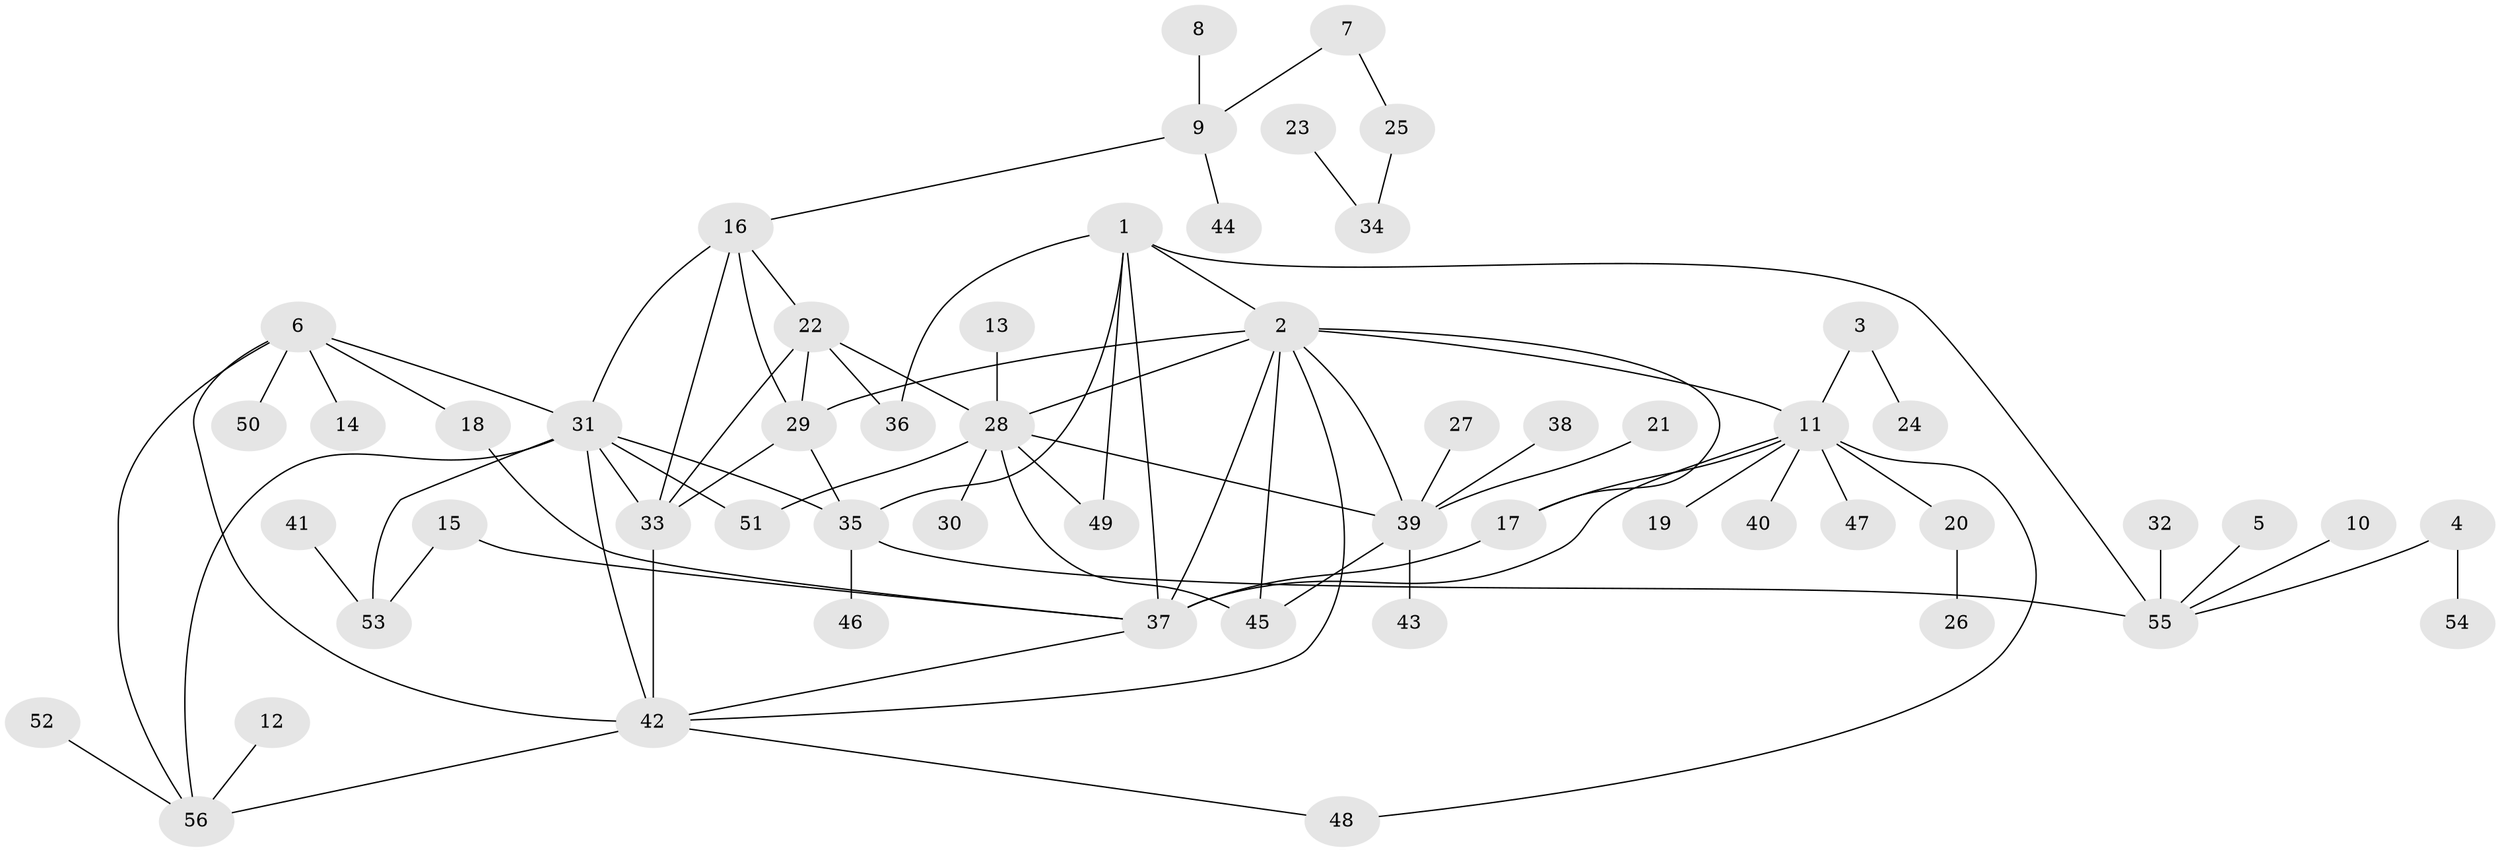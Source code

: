 // original degree distribution, {5: 0.03260869565217391, 6: 0.06521739130434782, 7: 0.03260869565217391, 10: 0.010869565217391304, 8: 0.03260869565217391, 4: 0.043478260869565216, 9: 0.021739130434782608, 2: 0.2391304347826087, 1: 0.4782608695652174, 3: 0.043478260869565216}
// Generated by graph-tools (version 1.1) at 2025/37/03/04/25 23:37:37]
// undirected, 56 vertices, 82 edges
graph export_dot {
  node [color=gray90,style=filled];
  1;
  2;
  3;
  4;
  5;
  6;
  7;
  8;
  9;
  10;
  11;
  12;
  13;
  14;
  15;
  16;
  17;
  18;
  19;
  20;
  21;
  22;
  23;
  24;
  25;
  26;
  27;
  28;
  29;
  30;
  31;
  32;
  33;
  34;
  35;
  36;
  37;
  38;
  39;
  40;
  41;
  42;
  43;
  44;
  45;
  46;
  47;
  48;
  49;
  50;
  51;
  52;
  53;
  54;
  55;
  56;
  1 -- 2 [weight=1.0];
  1 -- 35 [weight=2.0];
  1 -- 36 [weight=1.0];
  1 -- 37 [weight=1.0];
  1 -- 49 [weight=1.0];
  1 -- 55 [weight=2.0];
  2 -- 11 [weight=1.0];
  2 -- 17 [weight=1.0];
  2 -- 28 [weight=1.0];
  2 -- 29 [weight=1.0];
  2 -- 37 [weight=1.0];
  2 -- 39 [weight=1.0];
  2 -- 42 [weight=1.0];
  2 -- 45 [weight=1.0];
  3 -- 11 [weight=1.0];
  3 -- 24 [weight=1.0];
  4 -- 54 [weight=1.0];
  4 -- 55 [weight=1.0];
  5 -- 55 [weight=1.0];
  6 -- 14 [weight=1.0];
  6 -- 18 [weight=1.0];
  6 -- 31 [weight=1.0];
  6 -- 42 [weight=1.0];
  6 -- 50 [weight=1.0];
  6 -- 56 [weight=1.0];
  7 -- 9 [weight=1.0];
  7 -- 25 [weight=1.0];
  8 -- 9 [weight=1.0];
  9 -- 16 [weight=1.0];
  9 -- 44 [weight=1.0];
  10 -- 55 [weight=1.0];
  11 -- 17 [weight=1.0];
  11 -- 19 [weight=1.0];
  11 -- 20 [weight=1.0];
  11 -- 37 [weight=1.0];
  11 -- 40 [weight=1.0];
  11 -- 47 [weight=1.0];
  11 -- 48 [weight=1.0];
  12 -- 56 [weight=1.0];
  13 -- 28 [weight=1.0];
  15 -- 37 [weight=1.0];
  15 -- 53 [weight=1.0];
  16 -- 22 [weight=1.0];
  16 -- 29 [weight=1.0];
  16 -- 31 [weight=1.0];
  16 -- 33 [weight=1.0];
  17 -- 37 [weight=1.0];
  18 -- 37 [weight=1.0];
  20 -- 26 [weight=1.0];
  21 -- 39 [weight=1.0];
  22 -- 28 [weight=1.0];
  22 -- 29 [weight=1.0];
  22 -- 33 [weight=1.0];
  22 -- 36 [weight=1.0];
  23 -- 34 [weight=1.0];
  25 -- 34 [weight=1.0];
  27 -- 39 [weight=1.0];
  28 -- 30 [weight=1.0];
  28 -- 39 [weight=1.0];
  28 -- 45 [weight=1.0];
  28 -- 49 [weight=1.0];
  28 -- 51 [weight=1.0];
  29 -- 33 [weight=1.0];
  29 -- 35 [weight=1.0];
  31 -- 33 [weight=1.0];
  31 -- 35 [weight=1.0];
  31 -- 42 [weight=1.0];
  31 -- 51 [weight=1.0];
  31 -- 53 [weight=1.0];
  31 -- 56 [weight=1.0];
  32 -- 55 [weight=1.0];
  33 -- 42 [weight=1.0];
  35 -- 46 [weight=1.0];
  35 -- 55 [weight=1.0];
  37 -- 42 [weight=1.0];
  38 -- 39 [weight=1.0];
  39 -- 43 [weight=1.0];
  39 -- 45 [weight=1.0];
  41 -- 53 [weight=1.0];
  42 -- 48 [weight=1.0];
  42 -- 56 [weight=1.0];
  52 -- 56 [weight=1.0];
}
